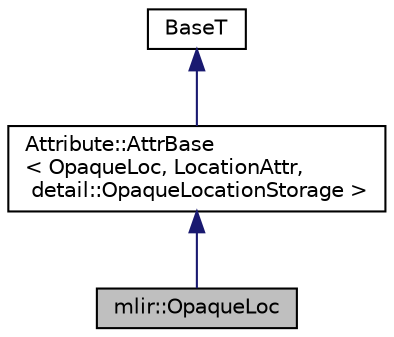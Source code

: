 digraph "mlir::OpaqueLoc"
{
  bgcolor="transparent";
  edge [fontname="Helvetica",fontsize="10",labelfontname="Helvetica",labelfontsize="10"];
  node [fontname="Helvetica",fontsize="10",shape=record];
  Node0 [label="mlir::OpaqueLoc",height=0.2,width=0.4,color="black", fillcolor="grey75", style="filled", fontcolor="black"];
  Node1 -> Node0 [dir="back",color="midnightblue",fontsize="10",style="solid",fontname="Helvetica"];
  Node1 [label="Attribute::AttrBase\l\< OpaqueLoc, LocationAttr,\l detail::OpaqueLocationStorage \>",height=0.2,width=0.4,color="black",URL="$classmlir_1_1detail_1_1StorageUserBase.html",tooltip="Utility class for implementing users of storage classes uniqued by a StorageUniquer. "];
  Node2 -> Node1 [dir="back",color="midnightblue",fontsize="10",style="solid",fontname="Helvetica"];
  Node2 [label="BaseT",height=0.2,width=0.4,color="black",URL="$classBaseT.html"];
}
